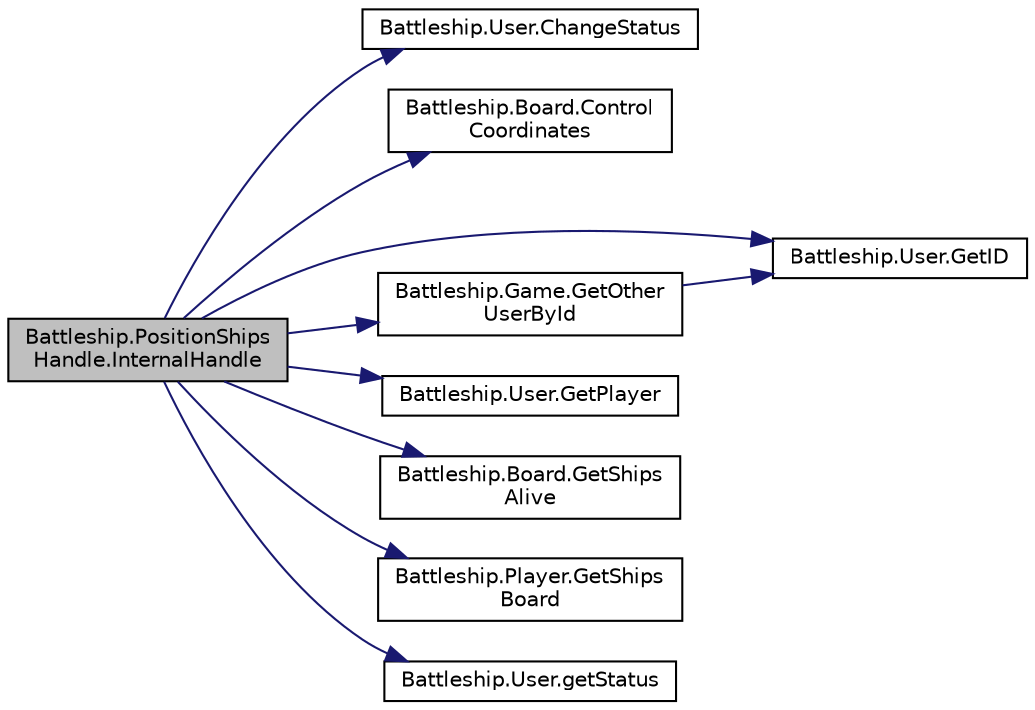 digraph "Battleship.PositionShipsHandle.InternalHandle"
{
 // INTERACTIVE_SVG=YES
 // LATEX_PDF_SIZE
  edge [fontname="Helvetica",fontsize="10",labelfontname="Helvetica",labelfontsize="10"];
  node [fontname="Helvetica",fontsize="10",shape=record];
  rankdir="LR";
  Node1 [label="Battleship.PositionShips\lHandle.InternalHandle",height=0.2,width=0.4,color="black", fillcolor="grey75", style="filled", fontcolor="black",tooltip="Procesa el mensaje \"posicionar barcos\" y retorna true; retorna false en caso contrario."];
  Node1 -> Node2 [color="midnightblue",fontsize="10",style="solid",fontname="Helvetica"];
  Node2 [label="Battleship.User.ChangeStatus",height=0.2,width=0.4,color="black", fillcolor="white", style="filled",URL="$classBattleship_1_1User.html#a185ea5f530e0b287b828a2f159c7f013",tooltip="Cambia el estado del usuario User Status: start | lobby | position ships | in {GameMode} game start: ..."];
  Node1 -> Node3 [color="midnightblue",fontsize="10",style="solid",fontname="Helvetica"];
  Node3 [label="Battleship.Board.Control\lCoordinates",height=0.2,width=0.4,color="black", fillcolor="white", style="filled",URL="$classBattleship_1_1Board.html#a4f7a9c1d382355dd99749d8cd560ada4",tooltip="Controla si los datos de coordenada y orientación ingresados son correctos, de ser asi los envia a Po..."];
  Node1 -> Node4 [color="midnightblue",fontsize="10",style="solid",fontname="Helvetica"];
  Node4 [label="Battleship.User.GetID",height=0.2,width=0.4,color="black", fillcolor="white", style="filled",URL="$classBattleship_1_1User.html#aa3203ed63710f3cd6bd0d44a5e30fccc",tooltip="Retorna la id del usuario"];
  Node1 -> Node5 [color="midnightblue",fontsize="10",style="solid",fontname="Helvetica"];
  Node5 [label="Battleship.Game.GetOther\lUserById",height=0.2,width=0.4,color="black", fillcolor="white", style="filled",URL="$classBattleship_1_1Game.html#a92b6772fa2361576b87a1a348663a067",tooltip="Se ingresa la id de un usuario, y se retorna el otro usuario Sirve para cuando conocemos un usuario y..."];
  Node5 -> Node4 [color="midnightblue",fontsize="10",style="solid",fontname="Helvetica"];
  Node1 -> Node6 [color="midnightblue",fontsize="10",style="solid",fontname="Helvetica"];
  Node6 [label="Battleship.User.GetPlayer",height=0.2,width=0.4,color="black", fillcolor="white", style="filled",URL="$classBattleship_1_1User.html#ad3a06493a52e9c0304c9e643d7218d09",tooltip="Retorna el Player del usuario"];
  Node1 -> Node7 [color="midnightblue",fontsize="10",style="solid",fontname="Helvetica"];
  Node7 [label="Battleship.Board.GetShips\lAlive",height=0.2,width=0.4,color="black", fillcolor="white", style="filled",URL="$classBattleship_1_1Board.html#a8a1bd7fb294c3ed104243a8e7350b8c6",tooltip="Retorna el número de barcos que hay en el tablero"];
  Node1 -> Node8 [color="midnightblue",fontsize="10",style="solid",fontname="Helvetica"];
  Node8 [label="Battleship.Player.GetShips\lBoard",height=0.2,width=0.4,color="black", fillcolor="white", style="filled",URL="$classBattleship_1_1Player.html#a3a1d195e342eb45ee6dce8ad82acca88",tooltip="Retorna el tablero con los barcos"];
  Node1 -> Node9 [color="midnightblue",fontsize="10",style="solid",fontname="Helvetica"];
  Node9 [label="Battleship.User.getStatus",height=0.2,width=0.4,color="black", fillcolor="white", style="filled",URL="$classBattleship_1_1User.html#ae8ab56094bbf8ce70723d437842a6b9f",tooltip="Retorna el estado del usuario"];
}
